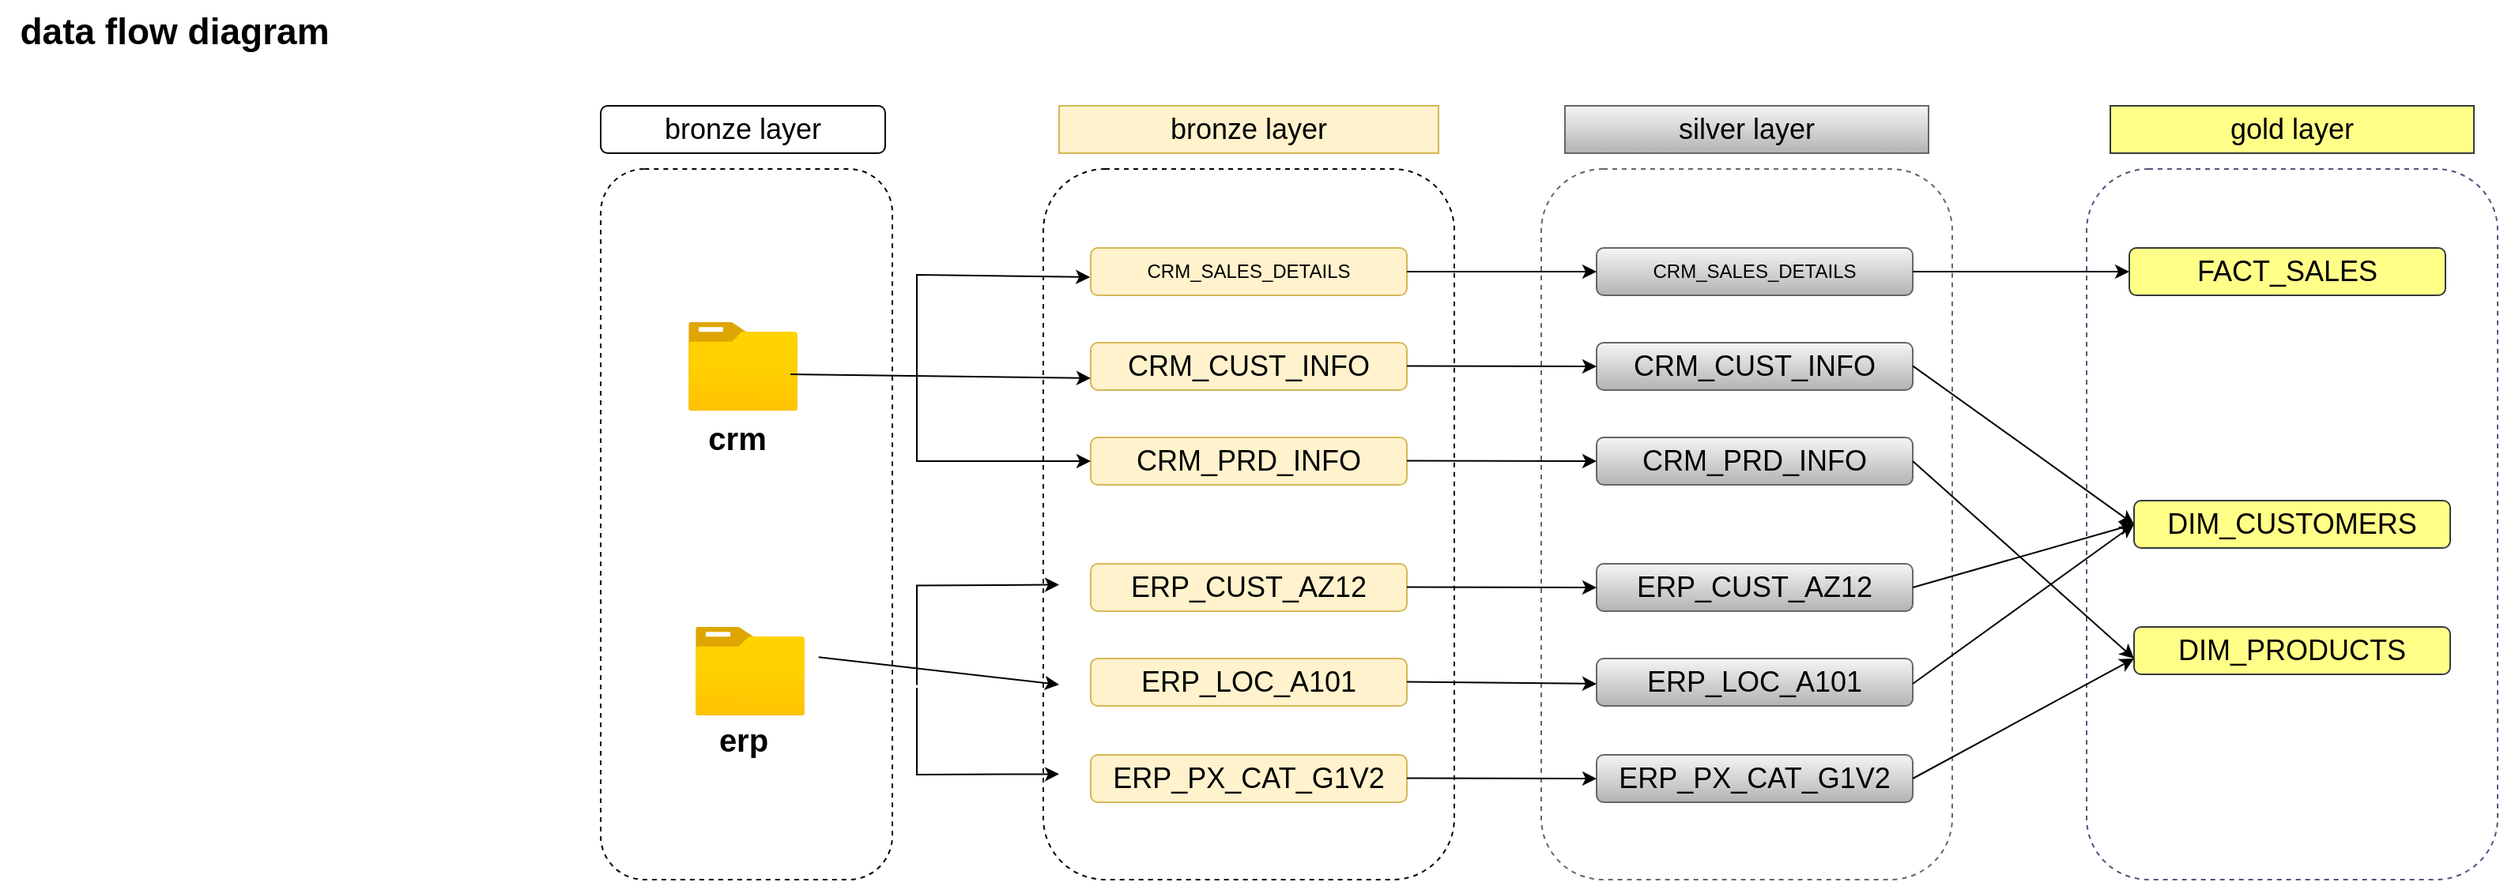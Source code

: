 <mxfile version="28.0.6">
  <diagram name="Page-1" id="FLkrV2ohxfriEUPbqegY">
    <mxGraphModel dx="1889" dy="789" grid="1" gridSize="10" guides="1" tooltips="1" connect="1" arrows="1" fold="1" page="1" pageScale="1" pageWidth="827" pageHeight="1169" math="0" shadow="0">
      <root>
        <mxCell id="0" />
        <mxCell id="1" parent="0" />
        <mxCell id="_mjMcYT_WKcth5b9170J-1" value="" style="rounded=1;whiteSpace=wrap;html=1;fillColor=none;dashed=1;" parent="1" vertex="1">
          <mxGeometry x="-140" y="120" width="184.5" height="450" as="geometry" />
        </mxCell>
        <mxCell id="_mjMcYT_WKcth5b9170J-33" value="" style="rounded=1;whiteSpace=wrap;html=1;fillColor=none;dashed=1;" parent="1" vertex="1">
          <mxGeometry x="140" y="120" width="260" height="450" as="geometry" />
        </mxCell>
        <mxCell id="_mjMcYT_WKcth5b9170J-25" value="" style="rounded=1;whiteSpace=wrap;html=1;dashed=1;fillColor=none;strokeColor=#666666;gradientColor=#b3b3b3;" parent="1" vertex="1">
          <mxGeometry x="455" y="120" width="260" height="450" as="geometry" />
        </mxCell>
        <mxCell id="_mjMcYT_WKcth5b9170J-47" value="" style="rounded=1;whiteSpace=wrap;html=1;dashed=1;fillColor=none;strokeColor=#56517e;" parent="1" vertex="1">
          <mxGeometry x="800" y="120" width="260" height="450" as="geometry" />
        </mxCell>
        <mxCell id="_mjMcYT_WKcth5b9170J-2" value="&lt;font style=&quot;font-size: 18px;&quot;&gt;bronze layer&lt;/font&gt;" style="rounded=0;whiteSpace=wrap;html=1;fillColor=#fff2cc;strokeColor=#d6b656;" parent="1" vertex="1">
          <mxGeometry x="150" y="80" width="240" height="30" as="geometry" />
        </mxCell>
        <mxCell id="_mjMcYT_WKcth5b9170J-70" value="&lt;font style=&quot;font-size: 18px;&quot;&gt;bronze layer&lt;/font&gt;" style="rounded=1;whiteSpace=wrap;html=1;" parent="1" vertex="1">
          <mxGeometry x="-140" y="80" width="180" height="30" as="geometry" />
        </mxCell>
        <mxCell id="_mjMcYT_WKcth5b9170J-17" value="CRM_SALES_DETAILS" style="rounded=1;whiteSpace=wrap;html=1;fillColor=#fff2cc;strokeColor=#d6b656;" parent="1" vertex="1">
          <mxGeometry x="170" y="170" width="200" height="30" as="geometry" />
        </mxCell>
        <mxCell id="_mjMcYT_WKcth5b9170J-64" value="CRM_SALES_DETAILS" style="rounded=1;whiteSpace=wrap;html=1;fillColor=#f5f5f5;strokeColor=#666666;gradientColor=#b3b3b3;" parent="1" vertex="1">
          <mxGeometry x="490" y="170" width="200" height="30" as="geometry" />
        </mxCell>
        <mxCell id="_mjMcYT_WKcth5b9170J-48" value="&lt;span style=&quot;font-size: 18px;&quot;&gt;FACT_SALES&lt;/span&gt;" style="rounded=1;whiteSpace=wrap;html=1;fillColor=#ffff88;strokeColor=#36393d;" parent="1" vertex="1">
          <mxGeometry x="827" y="170" width="200" height="30" as="geometry" />
        </mxCell>
        <mxCell id="_mjMcYT_WKcth5b9170J-18" value="&lt;span style=&quot;font-size: 18px;&quot;&gt;CRM_CUST_INFO&lt;/span&gt;" style="rounded=1;whiteSpace=wrap;html=1;fillColor=#fff2cc;strokeColor=#d6b656;" parent="1" vertex="1">
          <mxGeometry x="170" y="230" width="200" height="30" as="geometry" />
        </mxCell>
        <mxCell id="_mjMcYT_WKcth5b9170J-65" value="&lt;span style=&quot;font-size: 18px;&quot;&gt;CRM_CUST_INFO&lt;/span&gt;" style="rounded=1;whiteSpace=wrap;html=1;fillColor=#f5f5f5;strokeColor=#666666;gradientColor=#b3b3b3;" parent="1" vertex="1">
          <mxGeometry x="490" y="230" width="200" height="30" as="geometry" />
        </mxCell>
        <mxCell id="_mjMcYT_WKcth5b9170J-49" value="&lt;font style=&quot;font-size: 18px;&quot;&gt;DIM_CUSTOMERS&lt;/font&gt;" style="rounded=1;whiteSpace=wrap;html=1;fillColor=#ffff88;strokeColor=#36393d;" parent="1" vertex="1">
          <mxGeometry x="830" y="330" width="200" height="30" as="geometry" />
        </mxCell>
        <mxCell id="_mjMcYT_WKcth5b9170J-19" value="&lt;font style=&quot;font-size: 18px;&quot;&gt;CRM_PRD_INFO&lt;/font&gt;" style="rounded=1;whiteSpace=wrap;html=1;fillColor=#fff2cc;strokeColor=#d6b656;" parent="1" vertex="1">
          <mxGeometry x="170" y="290" width="200" height="30" as="geometry" />
        </mxCell>
        <mxCell id="_mjMcYT_WKcth5b9170J-66" value="&lt;font style=&quot;font-size: 18px;&quot;&gt;CRM_PRD_INFO&lt;/font&gt;" style="rounded=1;whiteSpace=wrap;html=1;fillColor=#f5f5f5;strokeColor=#666666;gradientColor=#b3b3b3;" parent="1" vertex="1">
          <mxGeometry x="490" y="290" width="200" height="30" as="geometry" />
        </mxCell>
        <mxCell id="_mjMcYT_WKcth5b9170J-50" value="&lt;font style=&quot;font-size: 18px;&quot;&gt;DIM_PRODUCTS&lt;/font&gt;" style="rounded=1;whiteSpace=wrap;html=1;fillColor=#ffff88;strokeColor=#36393d;" parent="1" vertex="1">
          <mxGeometry x="830" y="410" width="200" height="30" as="geometry" />
        </mxCell>
        <mxCell id="_mjMcYT_WKcth5b9170J-20" value="&lt;span style=&quot;font-size: 18px;&quot;&gt;ERP_CUST_AZ12&lt;/span&gt;" style="rounded=1;whiteSpace=wrap;html=1;fillColor=#fff2cc;strokeColor=#d6b656;" parent="1" vertex="1">
          <mxGeometry x="170" y="370" width="200" height="30" as="geometry" />
        </mxCell>
        <mxCell id="_mjMcYT_WKcth5b9170J-67" value="&lt;span style=&quot;font-size: 18px;&quot;&gt;ERP_CUST_AZ12&lt;/span&gt;" style="rounded=1;whiteSpace=wrap;html=1;fillColor=#f5f5f5;strokeColor=#666666;gradientColor=#b3b3b3;" parent="1" vertex="1">
          <mxGeometry x="490" y="370" width="200" height="30" as="geometry" />
        </mxCell>
        <mxCell id="_mjMcYT_WKcth5b9170J-21" value="&lt;font style=&quot;font-size: 18px;&quot;&gt;ERP_LOC_A101&lt;/font&gt;" style="rounded=1;whiteSpace=wrap;html=1;fillColor=#fff2cc;strokeColor=#d6b656;" parent="1" vertex="1">
          <mxGeometry x="170" y="430" width="200" height="30" as="geometry" />
        </mxCell>
        <mxCell id="_mjMcYT_WKcth5b9170J-68" value="&lt;font style=&quot;font-size: 18px;&quot;&gt;ERP_LOC_A101&lt;/font&gt;" style="rounded=1;whiteSpace=wrap;html=1;fillColor=#f5f5f5;strokeColor=#666666;gradientColor=#b3b3b3;" parent="1" vertex="1">
          <mxGeometry x="490" y="430" width="200" height="30" as="geometry" />
        </mxCell>
        <mxCell id="_mjMcYT_WKcth5b9170J-22" value="&lt;font style=&quot;font-size: 18px;&quot;&gt;ERP_PX_CAT_G1V2&lt;/font&gt;" style="rounded=1;whiteSpace=wrap;html=1;fillColor=#fff2cc;strokeColor=#d6b656;" parent="1" vertex="1">
          <mxGeometry x="170" y="491" width="200" height="30" as="geometry" />
        </mxCell>
        <mxCell id="_mjMcYT_WKcth5b9170J-69" value="&lt;font style=&quot;font-size: 18px;&quot;&gt;ERP_PX_CAT_G1V2&lt;/font&gt;" style="rounded=1;whiteSpace=wrap;html=1;fillColor=#f5f5f5;strokeColor=#666666;gradientColor=#b3b3b3;" parent="1" vertex="1">
          <mxGeometry x="490" y="491" width="200" height="30" as="geometry" />
        </mxCell>
        <mxCell id="_mjMcYT_WKcth5b9170J-3" value="&lt;font style=&quot;font-size: 18px;&quot;&gt;silver layer&lt;/font&gt;" style="rounded=0;whiteSpace=wrap;html=1;fillColor=#f5f5f5;strokeColor=#666666;gradientColor=#b3b3b3;" parent="1" vertex="1">
          <mxGeometry x="470" y="80" width="230" height="30" as="geometry" />
        </mxCell>
        <mxCell id="_mjMcYT_WKcth5b9170J-54" value="&lt;font style=&quot;font-size: 18px;&quot;&gt;gold layer&lt;/font&gt;" style="rounded=0;whiteSpace=wrap;html=1;fillColor=#ffff88;strokeColor=#36393d;" parent="1" vertex="1">
          <mxGeometry x="815" y="80" width="230" height="30" as="geometry" />
        </mxCell>
        <mxCell id="_mjMcYT_WKcth5b9170J-11" value="" style="image;aspect=fixed;html=1;points=[];align=center;fontSize=12;image=img/lib/azure2/general/Folder_Blank.svg;" parent="1" vertex="1">
          <mxGeometry x="-84.5" y="217" width="69" height="56.0" as="geometry" />
        </mxCell>
        <mxCell id="_mjMcYT_WKcth5b9170J-12" value="" style="image;aspect=fixed;html=1;points=[];align=center;fontSize=12;image=img/lib/azure2/general/Folder_Blank.svg;" parent="1" vertex="1">
          <mxGeometry x="-80" y="410" width="69" height="56.0" as="geometry" />
        </mxCell>
        <mxCell id="_mjMcYT_WKcth5b9170J-13" value="&lt;font style=&quot;font-size: 20px;&quot;&gt;&lt;b&gt;crm&lt;/b&gt;&lt;/font&gt;" style="text;html=1;align=center;verticalAlign=middle;resizable=0;points=[];autosize=1;strokeColor=none;fillColor=none;" parent="1" vertex="1">
          <mxGeometry x="-84.5" y="270" width="60" height="40" as="geometry" />
        </mxCell>
        <mxCell id="_mjMcYT_WKcth5b9170J-14" value="&lt;font style=&quot;font-size: 20px;&quot;&gt;&lt;b style=&quot;&quot;&gt;erp&lt;/b&gt;&lt;/font&gt;" style="text;html=1;align=center;verticalAlign=middle;resizable=0;points=[];autosize=1;strokeColor=none;fillColor=none;" parent="1" vertex="1">
          <mxGeometry x="-75" y="461" width="50" height="40" as="geometry" />
        </mxCell>
        <mxCell id="_mjMcYT_WKcth5b9170J-35" value="" style="endArrow=classic;html=1;rounded=0;entryX=0;entryY=0.75;entryDx=0;entryDy=0;exitX=0.935;exitY=0.589;exitDx=0;exitDy=0;exitPerimeter=0;" parent="1" source="_mjMcYT_WKcth5b9170J-11" target="_mjMcYT_WKcth5b9170J-18" edge="1">
          <mxGeometry width="50" height="50" relative="1" as="geometry">
            <mxPoint x="60" y="290" as="sourcePoint" />
            <mxPoint x="110" y="240" as="targetPoint" />
            <Array as="points" />
          </mxGeometry>
        </mxCell>
        <mxCell id="_mjMcYT_WKcth5b9170J-38" value="" style="endArrow=classic;html=1;rounded=0;entryX=0;entryY=0.75;entryDx=0;entryDy=0;exitX=0.747;exitY=0.687;exitDx=0;exitDy=0;exitPerimeter=0;" parent="1" source="_mjMcYT_WKcth5b9170J-1" edge="1">
          <mxGeometry width="50" height="50" relative="1" as="geometry">
            <mxPoint x="-10" y="440" as="sourcePoint" />
            <mxPoint x="150" y="446.5" as="targetPoint" />
            <Array as="points" />
          </mxGeometry>
        </mxCell>
        <mxCell id="_mjMcYT_WKcth5b9170J-37" value="" style="endArrow=classic;html=1;rounded=0;entryX=-0.002;entryY=0.617;entryDx=0;entryDy=0;entryPerimeter=0;" parent="1" target="_mjMcYT_WKcth5b9170J-17" edge="1">
          <mxGeometry width="50" height="50" relative="1" as="geometry">
            <mxPoint x="60" y="250" as="sourcePoint" />
            <mxPoint x="150" y="186.5" as="targetPoint" />
            <Array as="points">
              <mxPoint x="60" y="187" />
            </Array>
          </mxGeometry>
        </mxCell>
        <mxCell id="_mjMcYT_WKcth5b9170J-40" value="" style="endArrow=classic;html=1;rounded=0;entryX=0;entryY=0.75;entryDx=0;entryDy=0;" parent="1" edge="1">
          <mxGeometry width="50" height="50" relative="1" as="geometry">
            <mxPoint x="60" y="446.75" as="sourcePoint" />
            <mxPoint x="150" y="383.25" as="targetPoint" />
            <Array as="points">
              <mxPoint x="60" y="383.75" />
            </Array>
          </mxGeometry>
        </mxCell>
        <mxCell id="_mjMcYT_WKcth5b9170J-36" value="" style="endArrow=classic;html=1;rounded=0;entryX=0;entryY=0.5;entryDx=0;entryDy=0;" parent="1" target="_mjMcYT_WKcth5b9170J-19" edge="1">
          <mxGeometry width="50" height="50" relative="1" as="geometry">
            <mxPoint x="60" y="250" as="sourcePoint" />
            <mxPoint x="150" y="304.68" as="targetPoint" />
            <Array as="points">
              <mxPoint x="60" y="305" />
            </Array>
          </mxGeometry>
        </mxCell>
        <mxCell id="_mjMcYT_WKcth5b9170J-39" value="" style="endArrow=classic;html=1;rounded=0;entryX=0;entryY=0.265;entryDx=0;entryDy=0;entryPerimeter=0;" parent="1" edge="1">
          <mxGeometry width="50" height="50" relative="1" as="geometry">
            <mxPoint x="60" y="448.5" as="sourcePoint" />
            <mxPoint x="150" y="503.18" as="targetPoint" />
            <Array as="points">
              <mxPoint x="60" y="503.5" />
            </Array>
          </mxGeometry>
        </mxCell>
        <mxCell id="_mjMcYT_WKcth5b9170J-41" value="" style="endArrow=classic;html=1;rounded=0;entryX=0;entryY=0.5;entryDx=0;entryDy=0;exitX=1;exitY=0.5;exitDx=0;exitDy=0;" parent="1" source="_mjMcYT_WKcth5b9170J-17" edge="1">
          <mxGeometry width="50" height="50" relative="1" as="geometry">
            <mxPoint x="400" y="230" as="sourcePoint" />
            <mxPoint x="490" y="185" as="targetPoint" />
          </mxGeometry>
        </mxCell>
        <mxCell id="_mjMcYT_WKcth5b9170J-57" value="" style="endArrow=classic;html=1;rounded=0;entryX=0;entryY=0.5;entryDx=0;entryDy=0;exitX=1;exitY=0.5;exitDx=0;exitDy=0;" parent="1" target="_mjMcYT_WKcth5b9170J-48" edge="1">
          <mxGeometry width="50" height="50" relative="1" as="geometry">
            <mxPoint x="690" y="185" as="sourcePoint" />
            <mxPoint x="827" y="180" as="targetPoint" />
          </mxGeometry>
        </mxCell>
        <mxCell id="_mjMcYT_WKcth5b9170J-58" value="" style="endArrow=classic;html=1;rounded=0;entryX=0;entryY=0.5;entryDx=0;entryDy=0;exitX=1;exitY=0.5;exitDx=0;exitDy=0;" parent="1" target="_mjMcYT_WKcth5b9170J-49" edge="1">
          <mxGeometry width="50" height="50" relative="1" as="geometry">
            <mxPoint x="690" y="244.66" as="sourcePoint" />
            <mxPoint x="827" y="244.66" as="targetPoint" />
          </mxGeometry>
        </mxCell>
        <mxCell id="_mjMcYT_WKcth5b9170J-59" value="" style="endArrow=classic;html=1;rounded=0;entryX=0;entryY=0.5;entryDx=0;entryDy=0;exitX=1;exitY=0.5;exitDx=0;exitDy=0;" parent="1" edge="1">
          <mxGeometry width="50" height="50" relative="1" as="geometry">
            <mxPoint x="690" y="305" as="sourcePoint" />
            <mxPoint x="830" y="430" as="targetPoint" />
          </mxGeometry>
        </mxCell>
        <mxCell id="_mjMcYT_WKcth5b9170J-60" value="" style="endArrow=classic;html=1;rounded=0;entryX=0;entryY=0.5;entryDx=0;entryDy=0;exitX=1;exitY=0.5;exitDx=0;exitDy=0;" parent="1" target="_mjMcYT_WKcth5b9170J-49" edge="1">
          <mxGeometry width="50" height="50" relative="1" as="geometry">
            <mxPoint x="690" y="385" as="sourcePoint" />
            <mxPoint x="827" y="466" as="targetPoint" />
          </mxGeometry>
        </mxCell>
        <mxCell id="_mjMcYT_WKcth5b9170J-61" value="" style="endArrow=classic;html=1;rounded=0;entryX=0;entryY=0.5;entryDx=0;entryDy=0;exitX=1;exitY=0.5;exitDx=0;exitDy=0;" parent="1" target="_mjMcYT_WKcth5b9170J-49" edge="1">
          <mxGeometry width="50" height="50" relative="1" as="geometry">
            <mxPoint x="690" y="446" as="sourcePoint" />
            <mxPoint x="840" y="355" as="targetPoint" />
          </mxGeometry>
        </mxCell>
        <mxCell id="_mjMcYT_WKcth5b9170J-62" value="" style="endArrow=classic;html=1;rounded=0;entryX=0;entryY=0.5;entryDx=0;entryDy=0;exitX=1;exitY=0.5;exitDx=0;exitDy=0;" parent="1" edge="1">
          <mxGeometry width="50" height="50" relative="1" as="geometry">
            <mxPoint x="690" y="506" as="sourcePoint" />
            <mxPoint x="830" y="430" as="targetPoint" />
          </mxGeometry>
        </mxCell>
        <mxCell id="_mjMcYT_WKcth5b9170J-42" value="" style="endArrow=classic;html=1;rounded=0;entryX=0;entryY=0.5;entryDx=0;entryDy=0;exitX=1;exitY=0.5;exitDx=0;exitDy=0;" parent="1" edge="1">
          <mxGeometry width="50" height="50" relative="1" as="geometry">
            <mxPoint x="370" y="244.79" as="sourcePoint" />
            <mxPoint x="490" y="245" as="targetPoint" />
          </mxGeometry>
        </mxCell>
        <mxCell id="_mjMcYT_WKcth5b9170J-43" value="" style="endArrow=classic;html=1;rounded=0;entryX=0;entryY=0.5;entryDx=0;entryDy=0;exitX=1;exitY=0.5;exitDx=0;exitDy=0;" parent="1" edge="1">
          <mxGeometry width="50" height="50" relative="1" as="geometry">
            <mxPoint x="370" y="304.79" as="sourcePoint" />
            <mxPoint x="490" y="305" as="targetPoint" />
            <Array as="points" />
          </mxGeometry>
        </mxCell>
        <mxCell id="_mjMcYT_WKcth5b9170J-44" value="" style="endArrow=classic;html=1;rounded=0;entryX=0;entryY=0.5;entryDx=0;entryDy=0;exitX=1;exitY=0.5;exitDx=0;exitDy=0;" parent="1" edge="1">
          <mxGeometry width="50" height="50" relative="1" as="geometry">
            <mxPoint x="370" y="384.79" as="sourcePoint" />
            <mxPoint x="490" y="385" as="targetPoint" />
            <Array as="points" />
          </mxGeometry>
        </mxCell>
        <mxCell id="_mjMcYT_WKcth5b9170J-45" value="" style="endArrow=classic;html=1;rounded=0;entryX=0;entryY=0.5;entryDx=0;entryDy=0;exitX=1;exitY=0.5;exitDx=0;exitDy=0;" parent="1" edge="1">
          <mxGeometry width="50" height="50" relative="1" as="geometry">
            <mxPoint x="370" y="444.79" as="sourcePoint" />
            <mxPoint x="490" y="446" as="targetPoint" />
            <Array as="points" />
          </mxGeometry>
        </mxCell>
        <mxCell id="_mjMcYT_WKcth5b9170J-46" value="" style="endArrow=classic;html=1;rounded=0;entryX=0;entryY=0.5;entryDx=0;entryDy=0;exitX=1;exitY=0.5;exitDx=0;exitDy=0;" parent="1" edge="1">
          <mxGeometry width="50" height="50" relative="1" as="geometry">
            <mxPoint x="370" y="505.79" as="sourcePoint" />
            <mxPoint x="490" y="506" as="targetPoint" />
            <Array as="points" />
          </mxGeometry>
        </mxCell>
        <mxCell id="YAzBYiQ4UKdIRfC4vuj8-1" value="&lt;font style=&quot;font-size: 23px;&quot;&gt;&lt;b&gt;data flow diagram&lt;/b&gt;&lt;/font&gt;" style="text;html=1;align=center;verticalAlign=middle;resizable=0;points=[];autosize=1;strokeColor=none;fillColor=none;" vertex="1" parent="1">
          <mxGeometry x="-520" y="13" width="220" height="40" as="geometry" />
        </mxCell>
      </root>
    </mxGraphModel>
  </diagram>
</mxfile>

